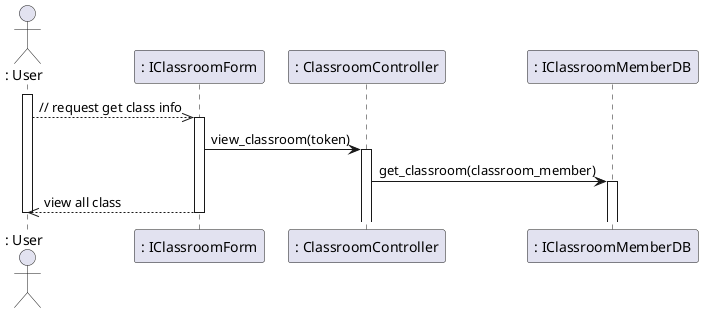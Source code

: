 @startuml viewClass

actor ": User"

activate ": User"
": User" -->> ": IClassroomForm": // request get class info
activate ": IClassroomForm"
": IClassroomForm" -> ": ClassroomController": view_classroom(token)
activate ": ClassroomController"
": ClassroomController" -> ": IClassroomMemberDB": get_classroom(classroom_member)
activate ": IClassroomMemberDB"
": IClassroomForm" -->> ": User": view all class

deactivate ": IClassroomForm"
deactivate ": User"

@enduml